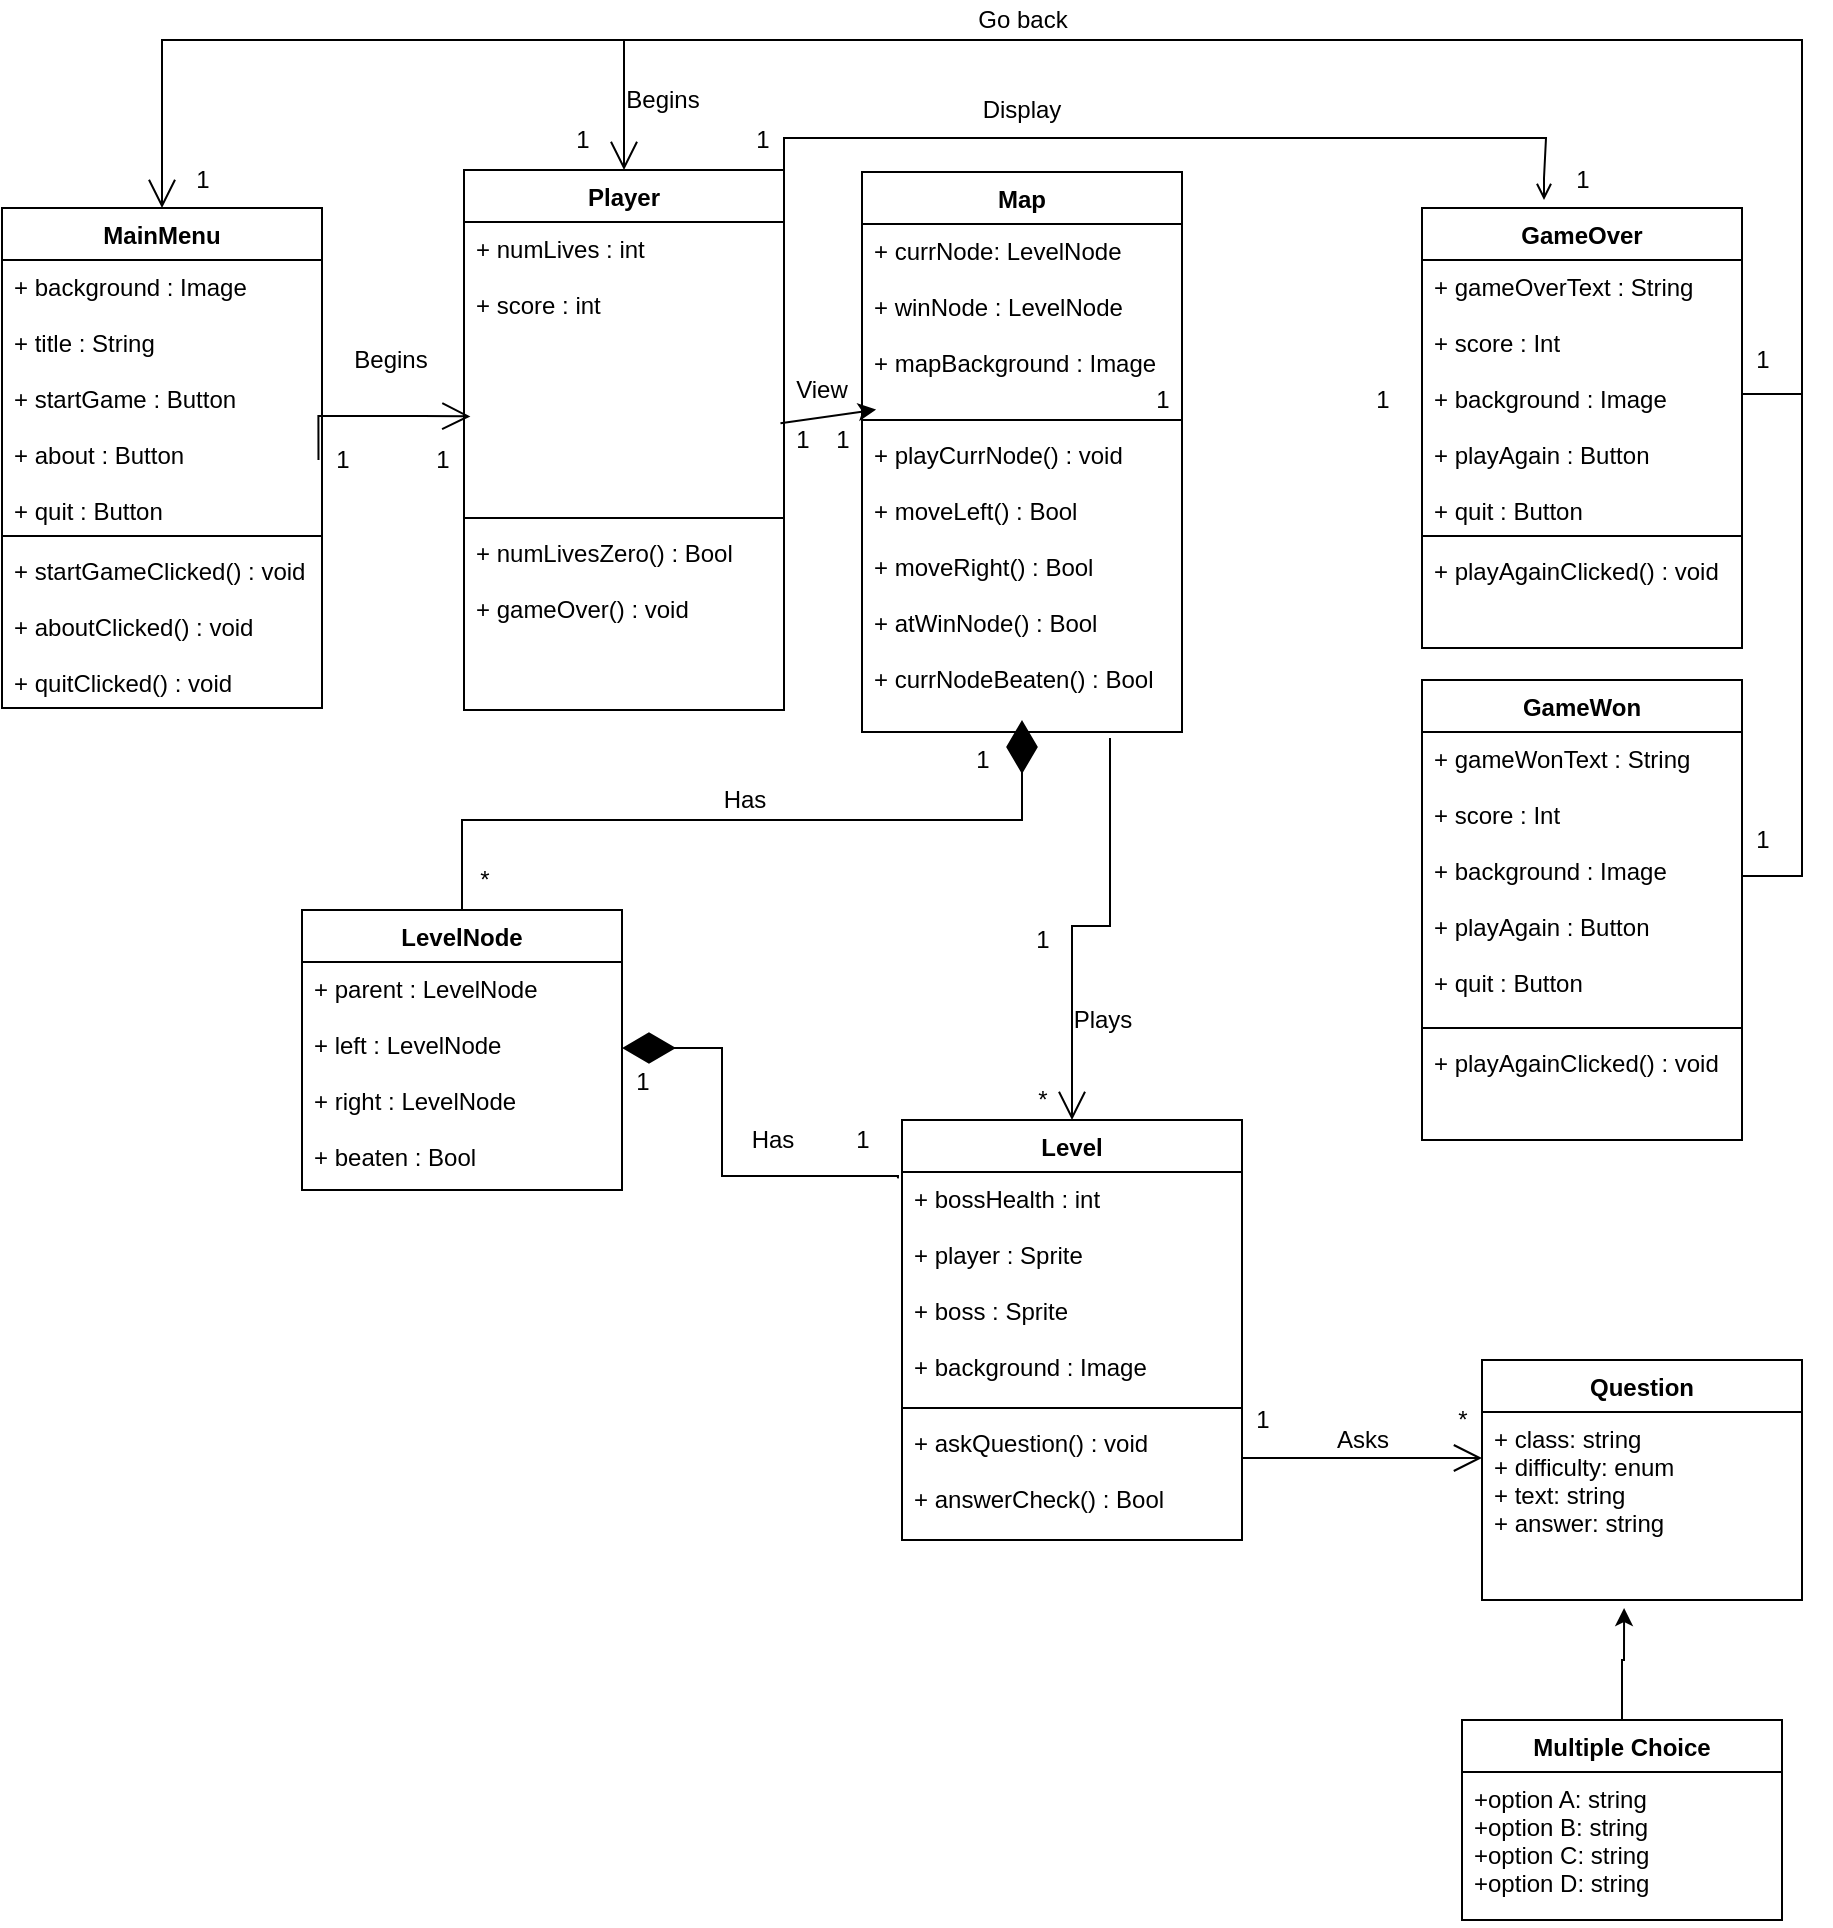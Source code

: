 <mxfile version="15.7.3" type="device"><diagram id="MCmmAqN9aAZbhS6s1fIy" name="Page-1"><mxGraphModel dx="1422" dy="762" grid="1" gridSize="10" guides="1" tooltips="1" connect="1" arrows="1" fold="1" page="1" pageScale="1" pageWidth="850" pageHeight="1100" math="0" shadow="0"><root><mxCell id="0"/><mxCell id="1" parent="0"/><mxCell id="dzmXw0Itk3AyZY1a6pZM-1" value="MainMenu" style="swimlane;fontStyle=1;align=center;verticalAlign=top;childLayout=stackLayout;horizontal=1;startSize=26;horizontalStack=0;resizeParent=1;resizeParentMax=0;resizeLast=0;collapsible=1;marginBottom=0;" vertex="1" parent="1"><mxGeometry x="70" y="284" width="160" height="250" as="geometry"/></mxCell><mxCell id="dzmXw0Itk3AyZY1a6pZM-2" value="+ background : Image&#10;&#10;+ title : String&#10;&#10;+ startGame : Button&#10;&#10;+ about : Button&#10;&#10;+ quit : Button&#10;&#10;" style="text;strokeColor=none;fillColor=none;align=left;verticalAlign=top;spacingLeft=4;spacingRight=4;overflow=hidden;rotatable=0;points=[[0,0.5],[1,0.5]];portConstraint=eastwest;" vertex="1" parent="dzmXw0Itk3AyZY1a6pZM-1"><mxGeometry y="26" width="160" height="134" as="geometry"/></mxCell><mxCell id="dzmXw0Itk3AyZY1a6pZM-3" value="" style="line;strokeWidth=1;fillColor=none;align=left;verticalAlign=middle;spacingTop=-1;spacingLeft=3;spacingRight=3;rotatable=0;labelPosition=right;points=[];portConstraint=eastwest;" vertex="1" parent="dzmXw0Itk3AyZY1a6pZM-1"><mxGeometry y="160" width="160" height="8" as="geometry"/></mxCell><mxCell id="dzmXw0Itk3AyZY1a6pZM-4" value="+ startGameClicked() : void&#10;&#10;+ aboutClicked() : void&#10;&#10;+ quitClicked() : void" style="text;strokeColor=none;fillColor=none;align=left;verticalAlign=top;spacingLeft=4;spacingRight=4;overflow=hidden;rotatable=0;points=[[0,0.5],[1,0.5]];portConstraint=eastwest;" vertex="1" parent="dzmXw0Itk3AyZY1a6pZM-1"><mxGeometry y="168" width="160" height="82" as="geometry"/></mxCell><mxCell id="dzmXw0Itk3AyZY1a6pZM-5" value="Map" style="swimlane;fontStyle=1;align=center;verticalAlign=top;childLayout=stackLayout;horizontal=1;startSize=26;horizontalStack=0;resizeParent=1;resizeParentMax=0;resizeLast=0;collapsible=1;marginBottom=0;" vertex="1" parent="1"><mxGeometry x="500" y="266" width="160" height="280" as="geometry"/></mxCell><mxCell id="dzmXw0Itk3AyZY1a6pZM-6" value="+ currNode: LevelNode&#10;&#10;+ winNode : LevelNode&#10;&#10;+ mapBackground : Image&#10;&#10;" style="text;strokeColor=none;fillColor=none;align=left;verticalAlign=top;spacingLeft=4;spacingRight=4;overflow=hidden;rotatable=0;points=[[0,0.5],[1,0.5]];portConstraint=eastwest;" vertex="1" parent="dzmXw0Itk3AyZY1a6pZM-5"><mxGeometry y="26" width="160" height="94" as="geometry"/></mxCell><mxCell id="dzmXw0Itk3AyZY1a6pZM-7" value="" style="line;strokeWidth=1;fillColor=none;align=left;verticalAlign=middle;spacingTop=-1;spacingLeft=3;spacingRight=3;rotatable=0;labelPosition=right;points=[];portConstraint=eastwest;" vertex="1" parent="dzmXw0Itk3AyZY1a6pZM-5"><mxGeometry y="120" width="160" height="8" as="geometry"/></mxCell><mxCell id="dzmXw0Itk3AyZY1a6pZM-8" value="+ playCurrNode() : void&#10;&#10;+ moveLeft() : Bool&#10;&#10;+ moveRight() : Bool&#10;&#10;+ atWinNode() : Bool&#10;&#10;+ currNodeBeaten() : Bool&#10;&#10;&#10;" style="text;strokeColor=none;fillColor=none;align=left;verticalAlign=top;spacingLeft=4;spacingRight=4;overflow=hidden;rotatable=0;points=[[0,0.5],[1,0.5]];portConstraint=eastwest;" vertex="1" parent="dzmXw0Itk3AyZY1a6pZM-5"><mxGeometry y="128" width="160" height="152" as="geometry"/></mxCell><mxCell id="dzmXw0Itk3AyZY1a6pZM-9" value="" style="endArrow=open;endFill=1;endSize=12;html=1;rounded=0;edgeStyle=orthogonalEdgeStyle;entryX=0.02;entryY=0.675;entryDx=0;entryDy=0;entryPerimeter=0;exitX=0.989;exitY=0.746;exitDx=0;exitDy=0;exitPerimeter=0;" edge="1" parent="1" source="dzmXw0Itk3AyZY1a6pZM-2" target="dzmXw0Itk3AyZY1a6pZM-51"><mxGeometry width="160" relative="1" as="geometry"><mxPoint x="250" y="379" as="sourcePoint"/><mxPoint x="340" y="379" as="targetPoint"/><Array as="points"><mxPoint x="280" y="388"/><mxPoint x="280" y="389"/></Array></mxGeometry></mxCell><mxCell id="dzmXw0Itk3AyZY1a6pZM-10" value="Begins" style="text;html=1;align=center;verticalAlign=middle;resizable=0;points=[];autosize=1;strokeColor=none;fillColor=none;" vertex="1" parent="1"><mxGeometry x="239" y="350" width="50" height="20" as="geometry"/></mxCell><mxCell id="dzmXw0Itk3AyZY1a6pZM-11" value="GameOver" style="swimlane;fontStyle=1;align=center;verticalAlign=top;childLayout=stackLayout;horizontal=1;startSize=26;horizontalStack=0;resizeParent=1;resizeParentMax=0;resizeLast=0;collapsible=1;marginBottom=0;" vertex="1" parent="1"><mxGeometry x="780" y="284" width="160" height="220" as="geometry"/></mxCell><mxCell id="dzmXw0Itk3AyZY1a6pZM-12" value="+ gameOverText : String&#10;&#10;+ score : Int&#10;&#10;+ background : Image&#10;&#10;+ playAgain : Button&#10;&#10;+ quit : Button" style="text;strokeColor=none;fillColor=none;align=left;verticalAlign=top;spacingLeft=4;spacingRight=4;overflow=hidden;rotatable=0;points=[[0,0.5],[1,0.5]];portConstraint=eastwest;" vertex="1" parent="dzmXw0Itk3AyZY1a6pZM-11"><mxGeometry y="26" width="160" height="134" as="geometry"/></mxCell><mxCell id="dzmXw0Itk3AyZY1a6pZM-13" value="" style="line;strokeWidth=1;fillColor=none;align=left;verticalAlign=middle;spacingTop=-1;spacingLeft=3;spacingRight=3;rotatable=0;labelPosition=right;points=[];portConstraint=eastwest;" vertex="1" parent="dzmXw0Itk3AyZY1a6pZM-11"><mxGeometry y="160" width="160" height="8" as="geometry"/></mxCell><mxCell id="dzmXw0Itk3AyZY1a6pZM-14" value="+ playAgainClicked() : void&#10;" style="text;strokeColor=none;fillColor=none;align=left;verticalAlign=top;spacingLeft=4;spacingRight=4;overflow=hidden;rotatable=0;points=[[0,0.5],[1,0.5]];portConstraint=eastwest;" vertex="1" parent="dzmXw0Itk3AyZY1a6pZM-11"><mxGeometry y="168" width="160" height="52" as="geometry"/></mxCell><mxCell id="dzmXw0Itk3AyZY1a6pZM-15" value="GameWon" style="swimlane;fontStyle=1;align=center;verticalAlign=top;childLayout=stackLayout;horizontal=1;startSize=26;horizontalStack=0;resizeParent=1;resizeParentMax=0;resizeLast=0;collapsible=1;marginBottom=0;" vertex="1" parent="1"><mxGeometry x="780" y="520" width="160" height="230" as="geometry"/></mxCell><mxCell id="dzmXw0Itk3AyZY1a6pZM-16" value="+ gameWonText : String&#10;&#10;+ score : Int&#10;&#10;+ background : Image&#10;&#10;+ playAgain : Button&#10;&#10;+ quit : Button" style="text;strokeColor=none;fillColor=none;align=left;verticalAlign=top;spacingLeft=4;spacingRight=4;overflow=hidden;rotatable=0;points=[[0,0.5],[1,0.5]];portConstraint=eastwest;" vertex="1" parent="dzmXw0Itk3AyZY1a6pZM-15"><mxGeometry y="26" width="160" height="144" as="geometry"/></mxCell><mxCell id="dzmXw0Itk3AyZY1a6pZM-17" value="" style="line;strokeWidth=1;fillColor=none;align=left;verticalAlign=middle;spacingTop=-1;spacingLeft=3;spacingRight=3;rotatable=0;labelPosition=right;points=[];portConstraint=eastwest;" vertex="1" parent="dzmXw0Itk3AyZY1a6pZM-15"><mxGeometry y="170" width="160" height="8" as="geometry"/></mxCell><mxCell id="dzmXw0Itk3AyZY1a6pZM-18" value="+ playAgainClicked() : void&#10;" style="text;strokeColor=none;fillColor=none;align=left;verticalAlign=top;spacingLeft=4;spacingRight=4;overflow=hidden;rotatable=0;points=[[0,0.5],[1,0.5]];portConstraint=eastwest;" vertex="1" parent="dzmXw0Itk3AyZY1a6pZM-15"><mxGeometry y="178" width="160" height="52" as="geometry"/></mxCell><mxCell id="dzmXw0Itk3AyZY1a6pZM-19" value="1" style="text;html=1;align=center;verticalAlign=middle;resizable=0;points=[];autosize=1;strokeColor=none;fillColor=none;" vertex="1" parent="1"><mxGeometry x="640" y="369.5" width="20" height="20" as="geometry"/></mxCell><mxCell id="dzmXw0Itk3AyZY1a6pZM-20" value="1" style="text;html=1;align=center;verticalAlign=middle;resizable=0;points=[];autosize=1;strokeColor=none;fillColor=none;" vertex="1" parent="1"><mxGeometry x="750" y="369.5" width="20" height="20" as="geometry"/></mxCell><mxCell id="dzmXw0Itk3AyZY1a6pZM-21" value="" style="endArrow=open;endFill=1;endSize=12;html=1;rounded=0;edgeStyle=orthogonalEdgeStyle;exitX=1;exitY=0.5;exitDx=0;exitDy=0;entryX=0.5;entryY=0;entryDx=0;entryDy=0;" edge="1" parent="1" source="dzmXw0Itk3AyZY1a6pZM-16" target="dzmXw0Itk3AyZY1a6pZM-1"><mxGeometry width="160" relative="1" as="geometry"><mxPoint x="730" y="890" as="sourcePoint"/><mxPoint x="690" y="200" as="targetPoint"/><Array as="points"><mxPoint x="970" y="618"/><mxPoint x="970" y="200"/><mxPoint x="150" y="200"/></Array></mxGeometry></mxCell><mxCell id="dzmXw0Itk3AyZY1a6pZM-22" value="" style="endArrow=none;endFill=0;endSize=12;html=1;rounded=0;edgeStyle=orthogonalEdgeStyle;exitX=1;exitY=0.5;exitDx=0;exitDy=0;" edge="1" parent="1" source="dzmXw0Itk3AyZY1a6pZM-12"><mxGeometry width="160" relative="1" as="geometry"><mxPoint x="580" y="630" as="sourcePoint"/><mxPoint x="970" y="377" as="targetPoint"/></mxGeometry></mxCell><mxCell id="dzmXw0Itk3AyZY1a6pZM-23" value="1" style="text;html=1;align=center;verticalAlign=middle;resizable=0;points=[];autosize=1;strokeColor=none;fillColor=none;" vertex="1" parent="1"><mxGeometry x="940" y="590" width="20" height="20" as="geometry"/></mxCell><mxCell id="dzmXw0Itk3AyZY1a6pZM-24" value="1" style="text;html=1;align=center;verticalAlign=middle;resizable=0;points=[];autosize=1;strokeColor=none;fillColor=none;" vertex="1" parent="1"><mxGeometry x="940" y="350" width="20" height="20" as="geometry"/></mxCell><mxCell id="dzmXw0Itk3AyZY1a6pZM-25" value="1" style="text;html=1;align=center;verticalAlign=middle;resizable=0;points=[];autosize=1;strokeColor=none;fillColor=none;" vertex="1" parent="1"><mxGeometry x="160" y="260" width="20" height="20" as="geometry"/></mxCell><mxCell id="dzmXw0Itk3AyZY1a6pZM-26" value="Go back" style="text;html=1;align=center;verticalAlign=middle;resizable=0;points=[];autosize=1;strokeColor=none;fillColor=none;" vertex="1" parent="1"><mxGeometry x="550" y="180" width="60" height="20" as="geometry"/></mxCell><mxCell id="dzmXw0Itk3AyZY1a6pZM-27" value="Question" style="swimlane;fontStyle=1;align=center;verticalAlign=top;childLayout=stackLayout;horizontal=1;startSize=26;horizontalStack=0;resizeParent=1;resizeParentMax=0;resizeLast=0;collapsible=1;marginBottom=0;" vertex="1" parent="1"><mxGeometry x="810" y="860" width="160" height="120" as="geometry"/></mxCell><mxCell id="dzmXw0Itk3AyZY1a6pZM-28" value="+ class: string&#10;+ difficulty: enum&#10;+ text: string&#10;+ answer: string&#10;" style="text;strokeColor=none;fillColor=none;align=left;verticalAlign=top;spacingLeft=4;spacingRight=4;overflow=hidden;rotatable=0;points=[[0,0.5],[1,0.5]];portConstraint=eastwest;" vertex="1" parent="dzmXw0Itk3AyZY1a6pZM-27"><mxGeometry y="26" width="160" height="94" as="geometry"/></mxCell><mxCell id="dzmXw0Itk3AyZY1a6pZM-29" value="1" style="text;html=1;align=center;verticalAlign=middle;resizable=0;points=[];autosize=1;strokeColor=none;fillColor=none;" vertex="1" parent="1"><mxGeometry x="550" y="550" width="20" height="20" as="geometry"/></mxCell><mxCell id="dzmXw0Itk3AyZY1a6pZM-30" value="Has" style="text;html=1;align=center;verticalAlign=middle;resizable=0;points=[];autosize=1;strokeColor=none;fillColor=none;" vertex="1" parent="1"><mxGeometry x="421" y="570" width="40" height="20" as="geometry"/></mxCell><mxCell id="dzmXw0Itk3AyZY1a6pZM-31" value="Level" style="swimlane;fontStyle=1;align=center;verticalAlign=top;childLayout=stackLayout;horizontal=1;startSize=26;horizontalStack=0;resizeParent=1;resizeParentMax=0;resizeLast=0;collapsible=1;marginBottom=0;" vertex="1" parent="1"><mxGeometry x="520" y="740" width="170" height="210" as="geometry"/></mxCell><mxCell id="dzmXw0Itk3AyZY1a6pZM-32" value="+ bossHealth : int&#10;&#10;+ player : Sprite&#10;&#10;+ boss : Sprite&#10;&#10;+ background : Image&#10;&#10;&#10;" style="text;strokeColor=none;fillColor=none;align=left;verticalAlign=top;spacingLeft=4;spacingRight=4;overflow=hidden;rotatable=0;points=[[0,0.5],[1,0.5]];portConstraint=eastwest;" vertex="1" parent="dzmXw0Itk3AyZY1a6pZM-31"><mxGeometry y="26" width="170" height="114" as="geometry"/></mxCell><mxCell id="dzmXw0Itk3AyZY1a6pZM-33" value="" style="line;strokeWidth=1;fillColor=none;align=left;verticalAlign=middle;spacingTop=-1;spacingLeft=3;spacingRight=3;rotatable=0;labelPosition=right;points=[];portConstraint=eastwest;" vertex="1" parent="dzmXw0Itk3AyZY1a6pZM-31"><mxGeometry y="140" width="170" height="8" as="geometry"/></mxCell><mxCell id="dzmXw0Itk3AyZY1a6pZM-34" value="+ askQuestion() : void&#10;&#10;+ answerCheck() : Bool" style="text;strokeColor=none;fillColor=none;align=left;verticalAlign=top;spacingLeft=4;spacingRight=4;overflow=hidden;rotatable=0;points=[[0,0.5],[1,0.5]];portConstraint=eastwest;" vertex="1" parent="dzmXw0Itk3AyZY1a6pZM-31"><mxGeometry y="148" width="170" height="62" as="geometry"/></mxCell><mxCell id="dzmXw0Itk3AyZY1a6pZM-35" value="Has" style="text;html=1;align=center;verticalAlign=middle;resizable=0;points=[];autosize=1;strokeColor=none;fillColor=none;" vertex="1" parent="1"><mxGeometry x="435" y="740" width="40" height="20" as="geometry"/></mxCell><mxCell id="dzmXw0Itk3AyZY1a6pZM-36" value="1" style="text;html=1;align=center;verticalAlign=middle;resizable=0;points=[];autosize=1;strokeColor=none;fillColor=none;" vertex="1" parent="1"><mxGeometry x="490" y="740" width="20" height="20" as="geometry"/></mxCell><mxCell id="dzmXw0Itk3AyZY1a6pZM-37" value="1" style="text;html=1;align=center;verticalAlign=middle;resizable=0;points=[];autosize=1;strokeColor=none;fillColor=none;" vertex="1" parent="1"><mxGeometry x="380" y="711" width="20" height="20" as="geometry"/></mxCell><mxCell id="dzmXw0Itk3AyZY1a6pZM-38" value="" style="endArrow=open;endFill=1;endSize=12;html=1;rounded=0;edgeStyle=orthogonalEdgeStyle;entryX=0.5;entryY=0;entryDx=0;entryDy=0;exitX=0.775;exitY=1.02;exitDx=0;exitDy=0;exitPerimeter=0;" edge="1" parent="1" source="dzmXw0Itk3AyZY1a6pZM-8" target="dzmXw0Itk3AyZY1a6pZM-31"><mxGeometry width="160" relative="1" as="geometry"><mxPoint x="580" y="700" as="sourcePoint"/><mxPoint x="740" y="700" as="targetPoint"/><Array as="points"><mxPoint x="605" y="643"/></Array></mxGeometry></mxCell><mxCell id="dzmXw0Itk3AyZY1a6pZM-39" value="1" style="text;html=1;align=center;verticalAlign=middle;resizable=0;points=[];autosize=1;strokeColor=none;fillColor=none;" vertex="1" parent="1"><mxGeometry x="580" y="640" width="20" height="20" as="geometry"/></mxCell><mxCell id="dzmXw0Itk3AyZY1a6pZM-40" value="*" style="text;html=1;align=center;verticalAlign=middle;resizable=0;points=[];autosize=1;strokeColor=none;fillColor=none;" vertex="1" parent="1"><mxGeometry x="580" y="720" width="20" height="20" as="geometry"/></mxCell><mxCell id="dzmXw0Itk3AyZY1a6pZM-41" value="Plays" style="text;html=1;align=center;verticalAlign=middle;resizable=0;points=[];autosize=1;strokeColor=none;fillColor=none;" vertex="1" parent="1"><mxGeometry x="600" y="680" width="40" height="20" as="geometry"/></mxCell><mxCell id="dzmXw0Itk3AyZY1a6pZM-42" value="LevelNode" style="swimlane;fontStyle=1;align=center;verticalAlign=top;childLayout=stackLayout;horizontal=1;startSize=26;horizontalStack=0;resizeParent=1;resizeParentMax=0;resizeLast=0;collapsible=1;marginBottom=0;" vertex="1" parent="1"><mxGeometry x="220" y="635" width="160" height="140" as="geometry"/></mxCell><mxCell id="dzmXw0Itk3AyZY1a6pZM-43" value="+ parent : LevelNode&#10;&#10;+ left : LevelNode&#10;&#10;+ right : LevelNode&#10;&#10;+ beaten : Bool&#10;&#10;&#10;" style="text;strokeColor=none;fillColor=none;align=left;verticalAlign=top;spacingLeft=4;spacingRight=4;overflow=hidden;rotatable=0;points=[[0,0.5],[1,0.5]];portConstraint=eastwest;" vertex="1" parent="dzmXw0Itk3AyZY1a6pZM-42"><mxGeometry y="26" width="160" height="114" as="geometry"/></mxCell><mxCell id="dzmXw0Itk3AyZY1a6pZM-44" value="" style="edgeStyle=orthogonalEdgeStyle;rounded=0;orthogonalLoop=1;jettySize=auto;html=1;entryX=0.444;entryY=1.043;entryDx=0;entryDy=0;entryPerimeter=0;" edge="1" parent="1" source="dzmXw0Itk3AyZY1a6pZM-45" target="dzmXw0Itk3AyZY1a6pZM-28"><mxGeometry relative="1" as="geometry"><Array as="points"><mxPoint x="880" y="1010"/><mxPoint x="881" y="1010"/></Array></mxGeometry></mxCell><mxCell id="dzmXw0Itk3AyZY1a6pZM-45" value="Multiple Choice" style="swimlane;fontStyle=1;align=center;verticalAlign=top;childLayout=stackLayout;horizontal=1;startSize=26;horizontalStack=0;resizeParent=1;resizeParentMax=0;resizeLast=0;collapsible=1;marginBottom=0;" vertex="1" parent="1"><mxGeometry x="800" y="1040" width="160" height="100" as="geometry"/></mxCell><mxCell id="dzmXw0Itk3AyZY1a6pZM-46" value="+option A: string&#10;+option B: string&#10;+option C: string&#10;+option D: string" style="text;strokeColor=none;fillColor=none;align=left;verticalAlign=top;spacingLeft=4;spacingRight=4;overflow=hidden;rotatable=0;points=[[0,0.5],[1,0.5]];portConstraint=eastwest;" vertex="1" parent="dzmXw0Itk3AyZY1a6pZM-45"><mxGeometry y="26" width="160" height="74" as="geometry"/></mxCell><mxCell id="dzmXw0Itk3AyZY1a6pZM-47" value="" style="endArrow=diamondThin;endFill=1;endSize=24;html=1;rounded=0;edgeStyle=orthogonalEdgeStyle;exitX=-0.012;exitY=0.028;exitDx=0;exitDy=0;exitPerimeter=0;" edge="1" parent="1" source="dzmXw0Itk3AyZY1a6pZM-32"><mxGeometry width="160" relative="1" as="geometry"><mxPoint x="320" y="890" as="sourcePoint"/><mxPoint x="380" y="704" as="targetPoint"/><Array as="points"><mxPoint x="518" y="768"/><mxPoint x="430" y="768"/><mxPoint x="430" y="704"/></Array></mxGeometry></mxCell><mxCell id="dzmXw0Itk3AyZY1a6pZM-48" value="" style="endArrow=diamondThin;endFill=1;endSize=24;html=1;rounded=0;edgeStyle=orthogonalEdgeStyle;exitX=0.5;exitY=0;exitDx=0;exitDy=0;" edge="1" parent="1" source="dzmXw0Itk3AyZY1a6pZM-42"><mxGeometry width="160" relative="1" as="geometry"><mxPoint x="320" y="550" as="sourcePoint"/><mxPoint x="580" y="540" as="targetPoint"/><Array as="points"><mxPoint x="300" y="590"/><mxPoint x="580" y="590"/></Array></mxGeometry></mxCell><mxCell id="dzmXw0Itk3AyZY1a6pZM-49" value="Player" style="swimlane;fontStyle=1;align=center;verticalAlign=top;childLayout=stackLayout;horizontal=1;startSize=26;horizontalStack=0;resizeParent=1;resizeParentMax=0;resizeLast=0;collapsible=1;marginBottom=0;" vertex="1" parent="1"><mxGeometry x="301" y="265" width="160" height="270" as="geometry"/></mxCell><mxCell id="dzmXw0Itk3AyZY1a6pZM-50" value="" style="endArrow=open;html=1;rounded=0;endFill=0;" edge="1" parent="dzmXw0Itk3AyZY1a6pZM-49"><mxGeometry width="50" height="50" relative="1" as="geometry"><mxPoint x="160" y="24" as="sourcePoint"/><mxPoint x="540" y="15" as="targetPoint"/><Array as="points"><mxPoint x="160" y="-16"/><mxPoint x="541" y="-16"/><mxPoint x="540" y="4"/></Array></mxGeometry></mxCell><mxCell id="dzmXw0Itk3AyZY1a6pZM-51" value="+ numLives : int&#10;&#10;+ score : int&#10;&#10;&#10;&#10;&#10;" style="text;strokeColor=none;fillColor=none;align=left;verticalAlign=top;spacingLeft=4;spacingRight=4;overflow=hidden;rotatable=0;points=[[0,0.5],[1,0.5]];portConstraint=eastwest;" vertex="1" parent="dzmXw0Itk3AyZY1a6pZM-49"><mxGeometry y="26" width="160" height="144" as="geometry"/></mxCell><mxCell id="dzmXw0Itk3AyZY1a6pZM-52" value="" style="line;strokeWidth=1;fillColor=none;align=left;verticalAlign=middle;spacingTop=-1;spacingLeft=3;spacingRight=3;rotatable=0;labelPosition=right;points=[];portConstraint=eastwest;" vertex="1" parent="dzmXw0Itk3AyZY1a6pZM-49"><mxGeometry y="170" width="160" height="8" as="geometry"/></mxCell><mxCell id="dzmXw0Itk3AyZY1a6pZM-53" value="+ numLivesZero() : Bool&#10;&#10;+ gameOver() : void&#10;&#10;&#10;" style="text;strokeColor=none;fillColor=none;align=left;verticalAlign=top;spacingLeft=4;spacingRight=4;overflow=hidden;rotatable=0;points=[[0,0.5],[1,0.5]];portConstraint=eastwest;" vertex="1" parent="dzmXw0Itk3AyZY1a6pZM-49"><mxGeometry y="178" width="160" height="92" as="geometry"/></mxCell><mxCell id="dzmXw0Itk3AyZY1a6pZM-54" value="" style="endArrow=classic;html=1;rounded=0;exitX=0.989;exitY=0.699;exitDx=0;exitDy=0;exitPerimeter=0;entryX=0.044;entryY=-0.15;entryDx=0;entryDy=0;entryPerimeter=0;" edge="1" parent="1" source="dzmXw0Itk3AyZY1a6pZM-51" target="dzmXw0Itk3AyZY1a6pZM-7"><mxGeometry width="50" height="50" relative="1" as="geometry"><mxPoint x="510" y="390" as="sourcePoint"/><mxPoint x="520" y="370" as="targetPoint"/></mxGeometry></mxCell><mxCell id="dzmXw0Itk3AyZY1a6pZM-55" value="Display" style="text;html=1;strokeColor=none;fillColor=none;align=center;verticalAlign=middle;whiteSpace=wrap;rounded=0;" vertex="1" parent="1"><mxGeometry x="550" y="220" width="60" height="30" as="geometry"/></mxCell><mxCell id="dzmXw0Itk3AyZY1a6pZM-56" value="View" style="text;html=1;strokeColor=none;fillColor=none;align=center;verticalAlign=middle;whiteSpace=wrap;rounded=0;" vertex="1" parent="1"><mxGeometry x="450" y="359.5" width="60" height="30" as="geometry"/></mxCell><mxCell id="dzmXw0Itk3AyZY1a6pZM-57" value="*" style="text;html=1;align=center;verticalAlign=middle;resizable=0;points=[];autosize=1;strokeColor=none;fillColor=none;" vertex="1" parent="1"><mxGeometry x="301" y="610" width="20" height="20" as="geometry"/></mxCell><mxCell id="dzmXw0Itk3AyZY1a6pZM-58" value="" style="endArrow=open;endFill=1;endSize=12;html=1;rounded=0;edgeStyle=orthogonalEdgeStyle;" edge="1" parent="1"><mxGeometry width="160" relative="1" as="geometry"><mxPoint x="690" y="909" as="sourcePoint"/><mxPoint x="810" y="909" as="targetPoint"/><Array as="points"><mxPoint x="808" y="909"/></Array></mxGeometry></mxCell><mxCell id="dzmXw0Itk3AyZY1a6pZM-59" value="Asks" style="text;html=1;align=center;verticalAlign=middle;resizable=0;points=[];autosize=1;strokeColor=none;fillColor=none;" vertex="1" parent="1"><mxGeometry x="730" y="890" width="40" height="20" as="geometry"/></mxCell><mxCell id="dzmXw0Itk3AyZY1a6pZM-60" value="*" style="text;html=1;align=center;verticalAlign=middle;resizable=0;points=[];autosize=1;strokeColor=none;fillColor=none;" vertex="1" parent="1"><mxGeometry x="790" y="880" width="20" height="20" as="geometry"/></mxCell><mxCell id="dzmXw0Itk3AyZY1a6pZM-61" value="1" style="text;html=1;align=center;verticalAlign=middle;resizable=0;points=[];autosize=1;strokeColor=none;fillColor=none;" vertex="1" parent="1"><mxGeometry x="690" y="880" width="20" height="20" as="geometry"/></mxCell><mxCell id="dzmXw0Itk3AyZY1a6pZM-62" value="1" style="text;html=1;align=center;verticalAlign=middle;resizable=0;points=[];autosize=1;strokeColor=none;fillColor=none;" vertex="1" parent="1"><mxGeometry x="460" y="390" width="20" height="20" as="geometry"/></mxCell><mxCell id="dzmXw0Itk3AyZY1a6pZM-63" value="1" style="text;html=1;align=center;verticalAlign=middle;resizable=0;points=[];autosize=1;strokeColor=none;fillColor=none;" vertex="1" parent="1"><mxGeometry x="480" y="390" width="20" height="20" as="geometry"/></mxCell><mxCell id="dzmXw0Itk3AyZY1a6pZM-64" value="1" style="text;html=1;align=center;verticalAlign=middle;resizable=0;points=[];autosize=1;strokeColor=none;fillColor=none;" vertex="1" parent="1"><mxGeometry x="230" y="400" width="20" height="20" as="geometry"/></mxCell><mxCell id="dzmXw0Itk3AyZY1a6pZM-65" value="1" style="text;html=1;align=center;verticalAlign=middle;resizable=0;points=[];autosize=1;strokeColor=none;fillColor=none;" vertex="1" parent="1"><mxGeometry x="280" y="400" width="20" height="20" as="geometry"/></mxCell><mxCell id="dzmXw0Itk3AyZY1a6pZM-66" value="1" style="text;html=1;align=center;verticalAlign=middle;resizable=0;points=[];autosize=1;strokeColor=none;fillColor=none;" vertex="1" parent="1"><mxGeometry x="440" y="240" width="20" height="20" as="geometry"/></mxCell><mxCell id="dzmXw0Itk3AyZY1a6pZM-67" value="1" style="text;html=1;align=center;verticalAlign=middle;resizable=0;points=[];autosize=1;strokeColor=none;fillColor=none;" vertex="1" parent="1"><mxGeometry x="850" y="260" width="20" height="20" as="geometry"/></mxCell><mxCell id="dzmXw0Itk3AyZY1a6pZM-68" value="" style="endArrow=open;endFill=1;endSize=12;html=1;rounded=0;edgeStyle=orthogonalEdgeStyle;entryX=0.5;entryY=0;entryDx=0;entryDy=0;" edge="1" parent="1" target="dzmXw0Itk3AyZY1a6pZM-49"><mxGeometry width="160" relative="1" as="geometry"><mxPoint x="370" y="200" as="sourcePoint"/><mxPoint x="220" y="600" as="targetPoint"/><Array as="points"><mxPoint x="381" y="200"/></Array></mxGeometry></mxCell><mxCell id="dzmXw0Itk3AyZY1a6pZM-69" value="1" style="text;html=1;align=center;verticalAlign=middle;resizable=0;points=[];autosize=1;strokeColor=none;fillColor=none;" vertex="1" parent="1"><mxGeometry x="350" y="240" width="20" height="20" as="geometry"/></mxCell><mxCell id="dzmXw0Itk3AyZY1a6pZM-70" value="Begins" style="text;html=1;align=center;verticalAlign=middle;resizable=0;points=[];autosize=1;strokeColor=none;fillColor=none;" vertex="1" parent="1"><mxGeometry x="375" y="220" width="50" height="20" as="geometry"/></mxCell></root></mxGraphModel></diagram></mxfile>
